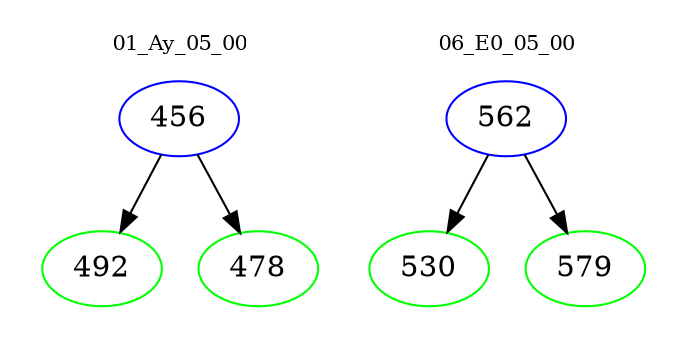 digraph{
subgraph cluster_0 {
color = white
label = "01_Ay_05_00";
fontsize=10;
T0_456 [label="456", color="blue"]
T0_456 -> T0_492 [color="black"]
T0_492 [label="492", color="green"]
T0_456 -> T0_478 [color="black"]
T0_478 [label="478", color="green"]
}
subgraph cluster_1 {
color = white
label = "06_E0_05_00";
fontsize=10;
T1_562 [label="562", color="blue"]
T1_562 -> T1_530 [color="black"]
T1_530 [label="530", color="green"]
T1_562 -> T1_579 [color="black"]
T1_579 [label="579", color="green"]
}
}
